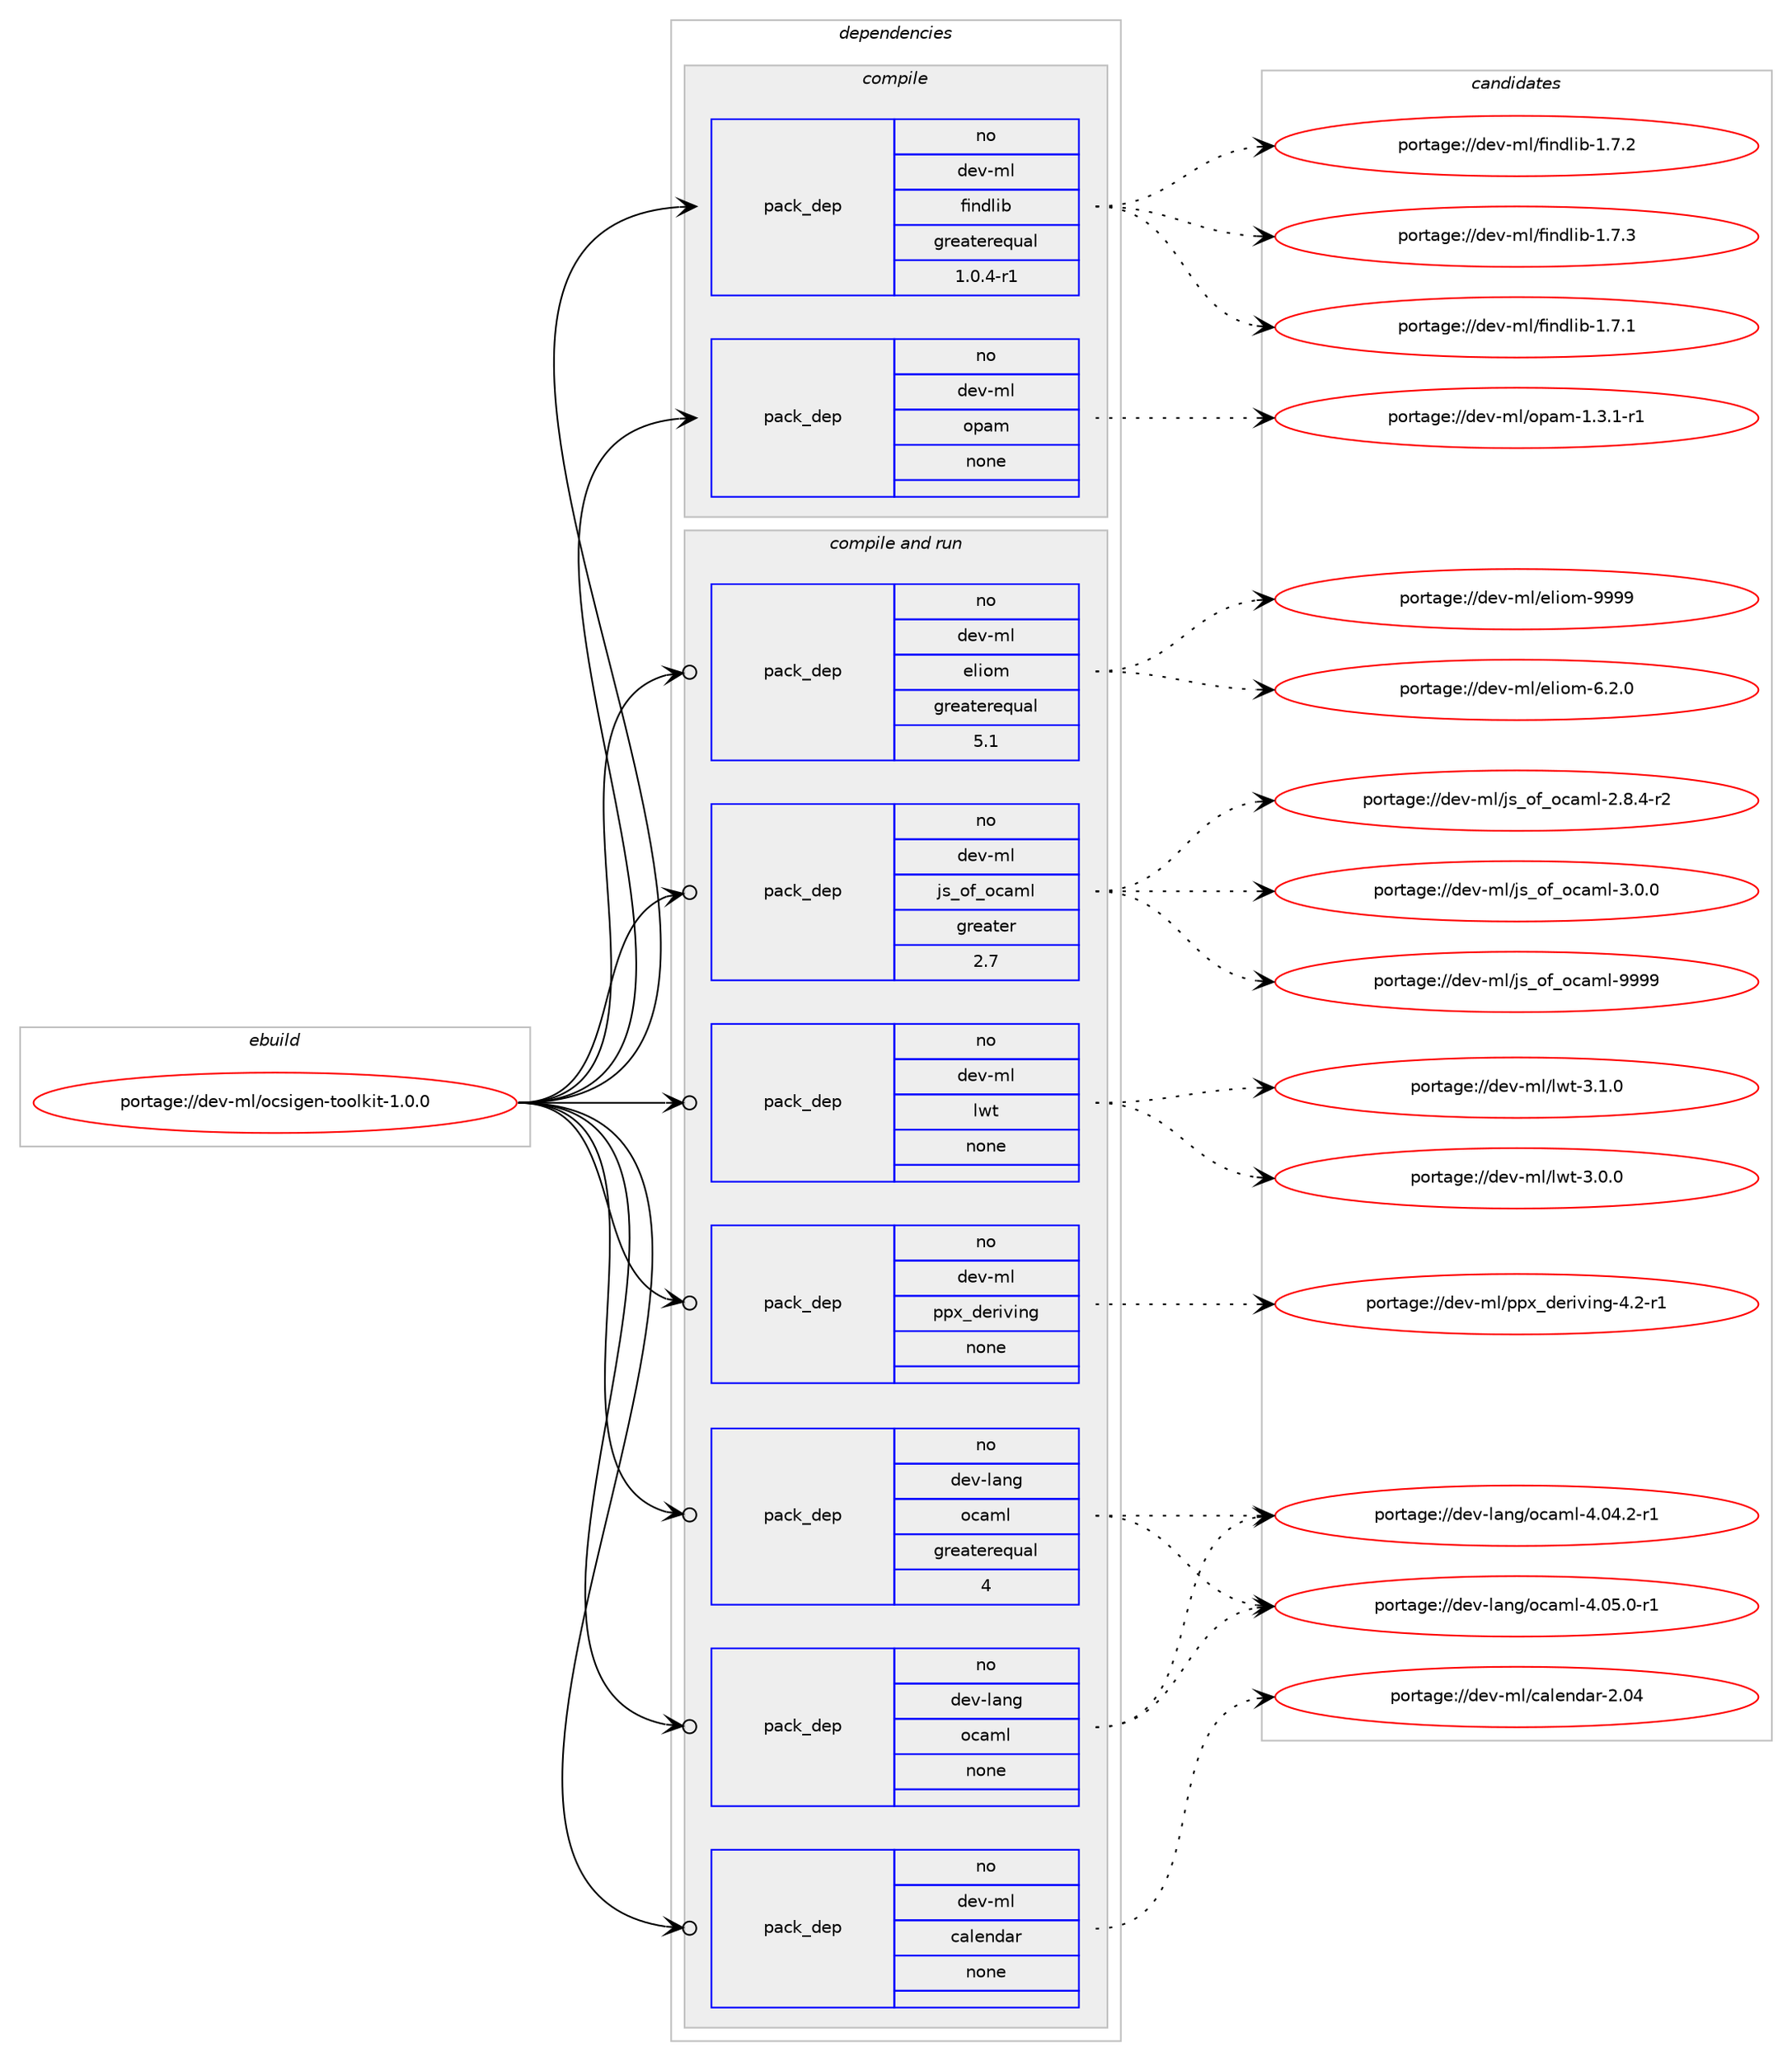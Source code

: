 digraph prolog {

# *************
# Graph options
# *************

newrank=true;
concentrate=true;
compound=true;
graph [rankdir=LR,fontname=Helvetica,fontsize=10,ranksep=1.5];#, ranksep=2.5, nodesep=0.2];
edge  [arrowhead=vee];
node  [fontname=Helvetica,fontsize=10];

# **********
# The ebuild
# **********

subgraph cluster_leftcol {
color=gray;
rank=same;
label=<<i>ebuild</i>>;
id [label="portage://dev-ml/ocsigen-toolkit-1.0.0", color=red, width=4, href="../dev-ml/ocsigen-toolkit-1.0.0.svg"];
}

# ****************
# The dependencies
# ****************

subgraph cluster_midcol {
color=gray;
label=<<i>dependencies</i>>;
subgraph cluster_compile {
fillcolor="#eeeeee";
style=filled;
label=<<i>compile</i>>;
subgraph pack81800 {
dependency107458 [label=<<TABLE BORDER="0" CELLBORDER="1" CELLSPACING="0" CELLPADDING="4" WIDTH="220"><TR><TD ROWSPAN="6" CELLPADDING="30">pack_dep</TD></TR><TR><TD WIDTH="110">no</TD></TR><TR><TD>dev-ml</TD></TR><TR><TD>findlib</TD></TR><TR><TD>greaterequal</TD></TR><TR><TD>1.0.4-r1</TD></TR></TABLE>>, shape=none, color=blue];
}
id:e -> dependency107458:w [weight=20,style="solid",arrowhead="vee"];
subgraph pack81801 {
dependency107459 [label=<<TABLE BORDER="0" CELLBORDER="1" CELLSPACING="0" CELLPADDING="4" WIDTH="220"><TR><TD ROWSPAN="6" CELLPADDING="30">pack_dep</TD></TR><TR><TD WIDTH="110">no</TD></TR><TR><TD>dev-ml</TD></TR><TR><TD>opam</TD></TR><TR><TD>none</TD></TR><TR><TD></TD></TR></TABLE>>, shape=none, color=blue];
}
id:e -> dependency107459:w [weight=20,style="solid",arrowhead="vee"];
}
subgraph cluster_compileandrun {
fillcolor="#eeeeee";
style=filled;
label=<<i>compile and run</i>>;
subgraph pack81802 {
dependency107460 [label=<<TABLE BORDER="0" CELLBORDER="1" CELLSPACING="0" CELLPADDING="4" WIDTH="220"><TR><TD ROWSPAN="6" CELLPADDING="30">pack_dep</TD></TR><TR><TD WIDTH="110">no</TD></TR><TR><TD>dev-lang</TD></TR><TR><TD>ocaml</TD></TR><TR><TD>greaterequal</TD></TR><TR><TD>4</TD></TR></TABLE>>, shape=none, color=blue];
}
id:e -> dependency107460:w [weight=20,style="solid",arrowhead="odotvee"];
subgraph pack81803 {
dependency107461 [label=<<TABLE BORDER="0" CELLBORDER="1" CELLSPACING="0" CELLPADDING="4" WIDTH="220"><TR><TD ROWSPAN="6" CELLPADDING="30">pack_dep</TD></TR><TR><TD WIDTH="110">no</TD></TR><TR><TD>dev-lang</TD></TR><TR><TD>ocaml</TD></TR><TR><TD>none</TD></TR><TR><TD></TD></TR></TABLE>>, shape=none, color=blue];
}
id:e -> dependency107461:w [weight=20,style="solid",arrowhead="odotvee"];
subgraph pack81804 {
dependency107462 [label=<<TABLE BORDER="0" CELLBORDER="1" CELLSPACING="0" CELLPADDING="4" WIDTH="220"><TR><TD ROWSPAN="6" CELLPADDING="30">pack_dep</TD></TR><TR><TD WIDTH="110">no</TD></TR><TR><TD>dev-ml</TD></TR><TR><TD>calendar</TD></TR><TR><TD>none</TD></TR><TR><TD></TD></TR></TABLE>>, shape=none, color=blue];
}
id:e -> dependency107462:w [weight=20,style="solid",arrowhead="odotvee"];
subgraph pack81805 {
dependency107463 [label=<<TABLE BORDER="0" CELLBORDER="1" CELLSPACING="0" CELLPADDING="4" WIDTH="220"><TR><TD ROWSPAN="6" CELLPADDING="30">pack_dep</TD></TR><TR><TD WIDTH="110">no</TD></TR><TR><TD>dev-ml</TD></TR><TR><TD>eliom</TD></TR><TR><TD>greaterequal</TD></TR><TR><TD>5.1</TD></TR></TABLE>>, shape=none, color=blue];
}
id:e -> dependency107463:w [weight=20,style="solid",arrowhead="odotvee"];
subgraph pack81806 {
dependency107464 [label=<<TABLE BORDER="0" CELLBORDER="1" CELLSPACING="0" CELLPADDING="4" WIDTH="220"><TR><TD ROWSPAN="6" CELLPADDING="30">pack_dep</TD></TR><TR><TD WIDTH="110">no</TD></TR><TR><TD>dev-ml</TD></TR><TR><TD>js_of_ocaml</TD></TR><TR><TD>greater</TD></TR><TR><TD>2.7</TD></TR></TABLE>>, shape=none, color=blue];
}
id:e -> dependency107464:w [weight=20,style="solid",arrowhead="odotvee"];
subgraph pack81807 {
dependency107465 [label=<<TABLE BORDER="0" CELLBORDER="1" CELLSPACING="0" CELLPADDING="4" WIDTH="220"><TR><TD ROWSPAN="6" CELLPADDING="30">pack_dep</TD></TR><TR><TD WIDTH="110">no</TD></TR><TR><TD>dev-ml</TD></TR><TR><TD>lwt</TD></TR><TR><TD>none</TD></TR><TR><TD></TD></TR></TABLE>>, shape=none, color=blue];
}
id:e -> dependency107465:w [weight=20,style="solid",arrowhead="odotvee"];
subgraph pack81808 {
dependency107466 [label=<<TABLE BORDER="0" CELLBORDER="1" CELLSPACING="0" CELLPADDING="4" WIDTH="220"><TR><TD ROWSPAN="6" CELLPADDING="30">pack_dep</TD></TR><TR><TD WIDTH="110">no</TD></TR><TR><TD>dev-ml</TD></TR><TR><TD>ppx_deriving</TD></TR><TR><TD>none</TD></TR><TR><TD></TD></TR></TABLE>>, shape=none, color=blue];
}
id:e -> dependency107466:w [weight=20,style="solid",arrowhead="odotvee"];
}
subgraph cluster_run {
fillcolor="#eeeeee";
style=filled;
label=<<i>run</i>>;
}
}

# **************
# The candidates
# **************

subgraph cluster_choices {
rank=same;
color=gray;
label=<<i>candidates</i>>;

subgraph choice81800 {
color=black;
nodesep=1;
choiceportage100101118451091084710210511010010810598454946554649 [label="portage://dev-ml/findlib-1.7.1", color=red, width=4,href="../dev-ml/findlib-1.7.1.svg"];
choiceportage100101118451091084710210511010010810598454946554650 [label="portage://dev-ml/findlib-1.7.2", color=red, width=4,href="../dev-ml/findlib-1.7.2.svg"];
choiceportage100101118451091084710210511010010810598454946554651 [label="portage://dev-ml/findlib-1.7.3", color=red, width=4,href="../dev-ml/findlib-1.7.3.svg"];
dependency107458:e -> choiceportage100101118451091084710210511010010810598454946554649:w [style=dotted,weight="100"];
dependency107458:e -> choiceportage100101118451091084710210511010010810598454946554650:w [style=dotted,weight="100"];
dependency107458:e -> choiceportage100101118451091084710210511010010810598454946554651:w [style=dotted,weight="100"];
}
subgraph choice81801 {
color=black;
nodesep=1;
choiceportage1001011184510910847111112971094549465146494511449 [label="portage://dev-ml/opam-1.3.1-r1", color=red, width=4,href="../dev-ml/opam-1.3.1-r1.svg"];
dependency107459:e -> choiceportage1001011184510910847111112971094549465146494511449:w [style=dotted,weight="100"];
}
subgraph choice81802 {
color=black;
nodesep=1;
choiceportage1001011184510897110103471119997109108455246485246504511449 [label="portage://dev-lang/ocaml-4.04.2-r1", color=red, width=4,href="../dev-lang/ocaml-4.04.2-r1.svg"];
choiceportage1001011184510897110103471119997109108455246485346484511449 [label="portage://dev-lang/ocaml-4.05.0-r1", color=red, width=4,href="../dev-lang/ocaml-4.05.0-r1.svg"];
dependency107460:e -> choiceportage1001011184510897110103471119997109108455246485246504511449:w [style=dotted,weight="100"];
dependency107460:e -> choiceportage1001011184510897110103471119997109108455246485346484511449:w [style=dotted,weight="100"];
}
subgraph choice81803 {
color=black;
nodesep=1;
choiceportage1001011184510897110103471119997109108455246485246504511449 [label="portage://dev-lang/ocaml-4.04.2-r1", color=red, width=4,href="../dev-lang/ocaml-4.04.2-r1.svg"];
choiceportage1001011184510897110103471119997109108455246485346484511449 [label="portage://dev-lang/ocaml-4.05.0-r1", color=red, width=4,href="../dev-lang/ocaml-4.05.0-r1.svg"];
dependency107461:e -> choiceportage1001011184510897110103471119997109108455246485246504511449:w [style=dotted,weight="100"];
dependency107461:e -> choiceportage1001011184510897110103471119997109108455246485346484511449:w [style=dotted,weight="100"];
}
subgraph choice81804 {
color=black;
nodesep=1;
choiceportage10010111845109108479997108101110100971144550464852 [label="portage://dev-ml/calendar-2.04", color=red, width=4,href="../dev-ml/calendar-2.04.svg"];
dependency107462:e -> choiceportage10010111845109108479997108101110100971144550464852:w [style=dotted,weight="100"];
}
subgraph choice81805 {
color=black;
nodesep=1;
choiceportage1001011184510910847101108105111109455446504648 [label="portage://dev-ml/eliom-6.2.0", color=red, width=4,href="../dev-ml/eliom-6.2.0.svg"];
choiceportage10010111845109108471011081051111094557575757 [label="portage://dev-ml/eliom-9999", color=red, width=4,href="../dev-ml/eliom-9999.svg"];
dependency107463:e -> choiceportage1001011184510910847101108105111109455446504648:w [style=dotted,weight="100"];
dependency107463:e -> choiceportage10010111845109108471011081051111094557575757:w [style=dotted,weight="100"];
}
subgraph choice81806 {
color=black;
nodesep=1;
choiceportage1001011184510910847106115951111029511199971091084550465646524511450 [label="portage://dev-ml/js_of_ocaml-2.8.4-r2", color=red, width=4,href="../dev-ml/js_of_ocaml-2.8.4-r2.svg"];
choiceportage100101118451091084710611595111102951119997109108455146484648 [label="portage://dev-ml/js_of_ocaml-3.0.0", color=red, width=4,href="../dev-ml/js_of_ocaml-3.0.0.svg"];
choiceportage1001011184510910847106115951111029511199971091084557575757 [label="portage://dev-ml/js_of_ocaml-9999", color=red, width=4,href="../dev-ml/js_of_ocaml-9999.svg"];
dependency107464:e -> choiceportage1001011184510910847106115951111029511199971091084550465646524511450:w [style=dotted,weight="100"];
dependency107464:e -> choiceportage100101118451091084710611595111102951119997109108455146484648:w [style=dotted,weight="100"];
dependency107464:e -> choiceportage1001011184510910847106115951111029511199971091084557575757:w [style=dotted,weight="100"];
}
subgraph choice81807 {
color=black;
nodesep=1;
choiceportage1001011184510910847108119116455146484648 [label="portage://dev-ml/lwt-3.0.0", color=red, width=4,href="../dev-ml/lwt-3.0.0.svg"];
choiceportage1001011184510910847108119116455146494648 [label="portage://dev-ml/lwt-3.1.0", color=red, width=4,href="../dev-ml/lwt-3.1.0.svg"];
dependency107465:e -> choiceportage1001011184510910847108119116455146484648:w [style=dotted,weight="100"];
dependency107465:e -> choiceportage1001011184510910847108119116455146494648:w [style=dotted,weight="100"];
}
subgraph choice81808 {
color=black;
nodesep=1;
choiceportage100101118451091084711211212095100101114105118105110103455246504511449 [label="portage://dev-ml/ppx_deriving-4.2-r1", color=red, width=4,href="../dev-ml/ppx_deriving-4.2-r1.svg"];
dependency107466:e -> choiceportage100101118451091084711211212095100101114105118105110103455246504511449:w [style=dotted,weight="100"];
}
}

}
